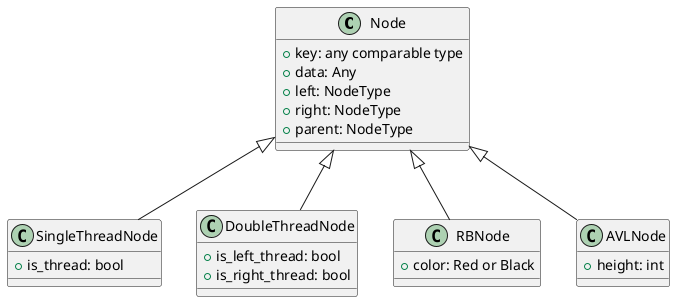 @startuml

Node <|-- SingleThreadNode
Node <|-- DoubleThreadNode
Node <|-- RBNode
Node <|-- AVLNode

class Node {
    +key: any comparable type
    +data: Any
    +left: NodeType
    +right: NodeType
    +parent: NodeType
}

class SingleThreadNode {
    +is_thread: bool
}

class DoubleThreadNode {
    +is_left_thread: bool
    +is_right_thread: bool
}

class RBNode {
    +color: Red or Black
}

class AVLNode {
    +height: int
}


@enduml
